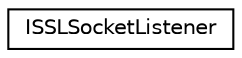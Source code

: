 digraph G
{
  edge [fontname="Helvetica",fontsize="10",labelfontname="Helvetica",labelfontsize="10"];
  node [fontname="Helvetica",fontsize="10",shape=record];
  rankdir=LR;
  Node1 [label="ISSLSocketListener",height=0.2,width=0.4,color="black", fillcolor="white", style="filled",URL="$d6/def/class_i_s_s_l_socket_listener.html",tooltip="ISSLSocketListener is the listener that handles SSL-only event."];
}
